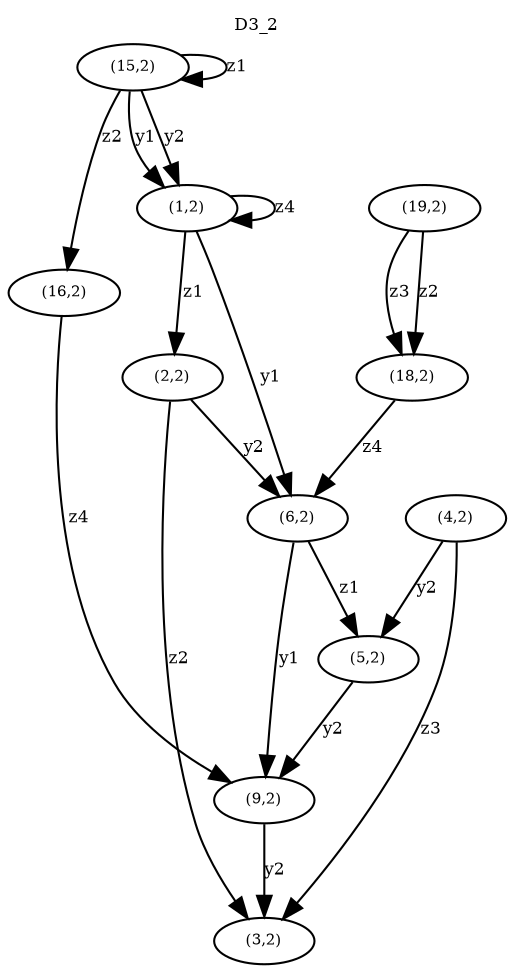 digraph D3_2 {
"Kv(1,2)" [label="(1,2)",fontsize=7,width=.01,height=.01];
"Kv(1,2)" -> "Kv(1,2)" [label="z4",fontsize=8];
"Kv(1,2)" -> "Kv(6,2)" [label="y1",fontsize=8];
"Kv(1,2)" -> "Kv(2,2)" [label="z1",fontsize=8];
"Kv(2,2)" [label="(2,2)",fontsize=7,width=.01,height=.01];
"Kv(2,2)" -> "Kv(6,2)" [label="y2",fontsize=8];
"Kv(2,2)" -> "Kv(3,2)" [label="z2",fontsize=8];
"Kv(3,2)" [label="(3,2)",fontsize=7,width=.01,height=.01];
"Kv(4,2)" [label="(4,2)",fontsize=7,width=.01,height=.01];
"Kv(4,2)" -> "Kv(5,2)" [label="y2",fontsize=8];
"Kv(4,2)" -> "Kv(3,2)" [label="z3",fontsize=8];
"Kv(5,2)" [label="(5,2)",fontsize=7,width=.01,height=.01];
"Kv(5,2)" -> "Kv(9,2)" [label="y2",fontsize=8];
"Kv(6,2)" [label="(6,2)",fontsize=7,width=.01,height=.01];
"Kv(6,2)" -> "Kv(9,2)" [label="y1",fontsize=8];
"Kv(6,2)" -> "Kv(5,2)" [label="z1",fontsize=8];
"Kv(9,2)" [label="(9,2)",fontsize=7,width=.01,height=.01];
"Kv(9,2)" -> "Kv(3,2)" [label="y2",fontsize=8];
"Kv(15,2)" [label="(15,2)",fontsize=7,width=.01,height=.01];
"Kv(15,2)" -> "Kv(1,2)" [label="y1",fontsize=8];
"Kv(15,2)" -> "Kv(1,2)" [label="y2",fontsize=8];
"Kv(15,2)" -> "Kv(15,2)" [label="z1",fontsize=8];
"Kv(15,2)" -> "Kv(16,2)" [label="z2",fontsize=8];
"Kv(16,2)" [label="(16,2)",fontsize=7,width=.01,height=.01];
"Kv(16,2)" -> "Kv(9,2)" [label="z4",fontsize=8];
"Kv(18,2)" [label="(18,2)",fontsize=7,width=.01,height=.01];
"Kv(18,2)" -> "Kv(6,2)" [label="z4",fontsize=8];
"Kv(19,2)" [label="(19,2)",fontsize=7,width=.01,height=.01];
"Kv(19,2)" -> "Kv(18,2)" [label="z2",fontsize=8];
"Kv(19,2)" -> "Kv(18,2)" [label="z3",fontsize=8];labelloc="t";fontsize=8;label= "D3_2" ;}